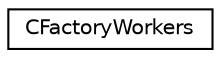 digraph "Иерархия классов. Графический вид."
{
  edge [fontname="Helvetica",fontsize="10",labelfontname="Helvetica",labelfontsize="10"];
  node [fontname="Helvetica",fontsize="10",shape=record];
  rankdir="LR";
  Node1 [label="CFactoryWorkers",height=0.2,width=0.4,color="black", fillcolor="white", style="filled",URL="$classCFactoryWorkers.html"];
}

